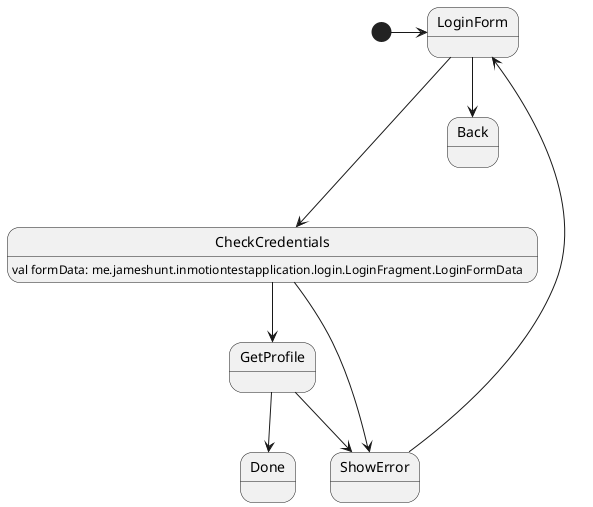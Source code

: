 @startuml

[*] -> LoginForm

CheckCredentials : val formData: me.jameshunt.inmotiontestapplication.login.LoginFragment.LoginFormData

LoginForm ---> CheckCredentials
LoginForm --> Back

CheckCredentials --> GetProfile
CheckCredentials --> ShowError

ShowError --> LoginForm

GetProfile --> Done
GetProfile --> ShowError

@enduml